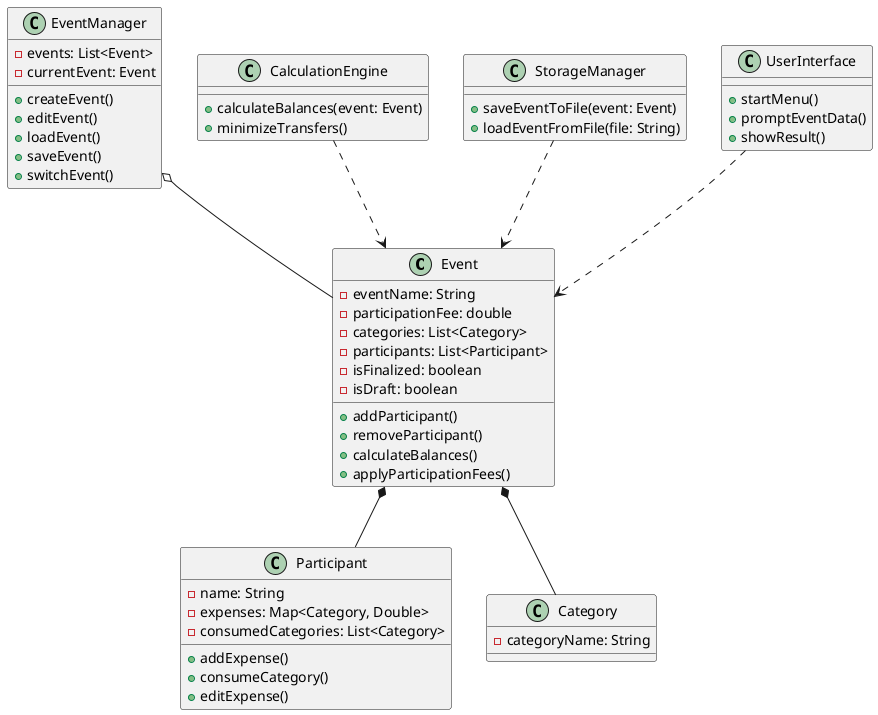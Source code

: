 @startuml

' Class definitions
class Event {
    - eventName: String
    - participationFee: double
    - categories: List<Category>
    - participants: List<Participant>
    - isFinalized: boolean
    - isDraft: boolean
    + addParticipant()
    + removeParticipant()
    + calculateBalances()
    + applyParticipationFees()
}

class Participant {
    - name: String
    - expenses: Map<Category, Double>
    - consumedCategories: List<Category>
    + addExpense()
    + consumeCategory()
    + editExpense()
}

class Category {
    - categoryName: String
}

class EventManager {
    - events: List<Event>
    - currentEvent: Event
    + createEvent()
    + editEvent()
    + loadEvent()
    + saveEvent()
    + switchEvent()
}

class CalculationEngine {
    + calculateBalances(event: Event)
    + minimizeTransfers()
}

class StorageManager {
    + saveEventToFile(event: Event)
    + loadEventFromFile(file: String)
}

class UserInterface {
    + startMenu()
    + promptEventData()
    + showResult()
}

' === Relationships ===

' Composition: Event owns Participants and Categories
Event *-- Participant
Event *-- Category

' Aggregation: EventManager manages Events (but events can exist independently)
EventManager o-- Event

' Dependency: CalculationEngine uses Event but doesn't own it
CalculationEngine ..> Event

' Dependency: StorageManager depends on Event
StorageManager ..> Event

' Dependency: UserInterface uses Event data
UserInterface ..> Event

@enduml
